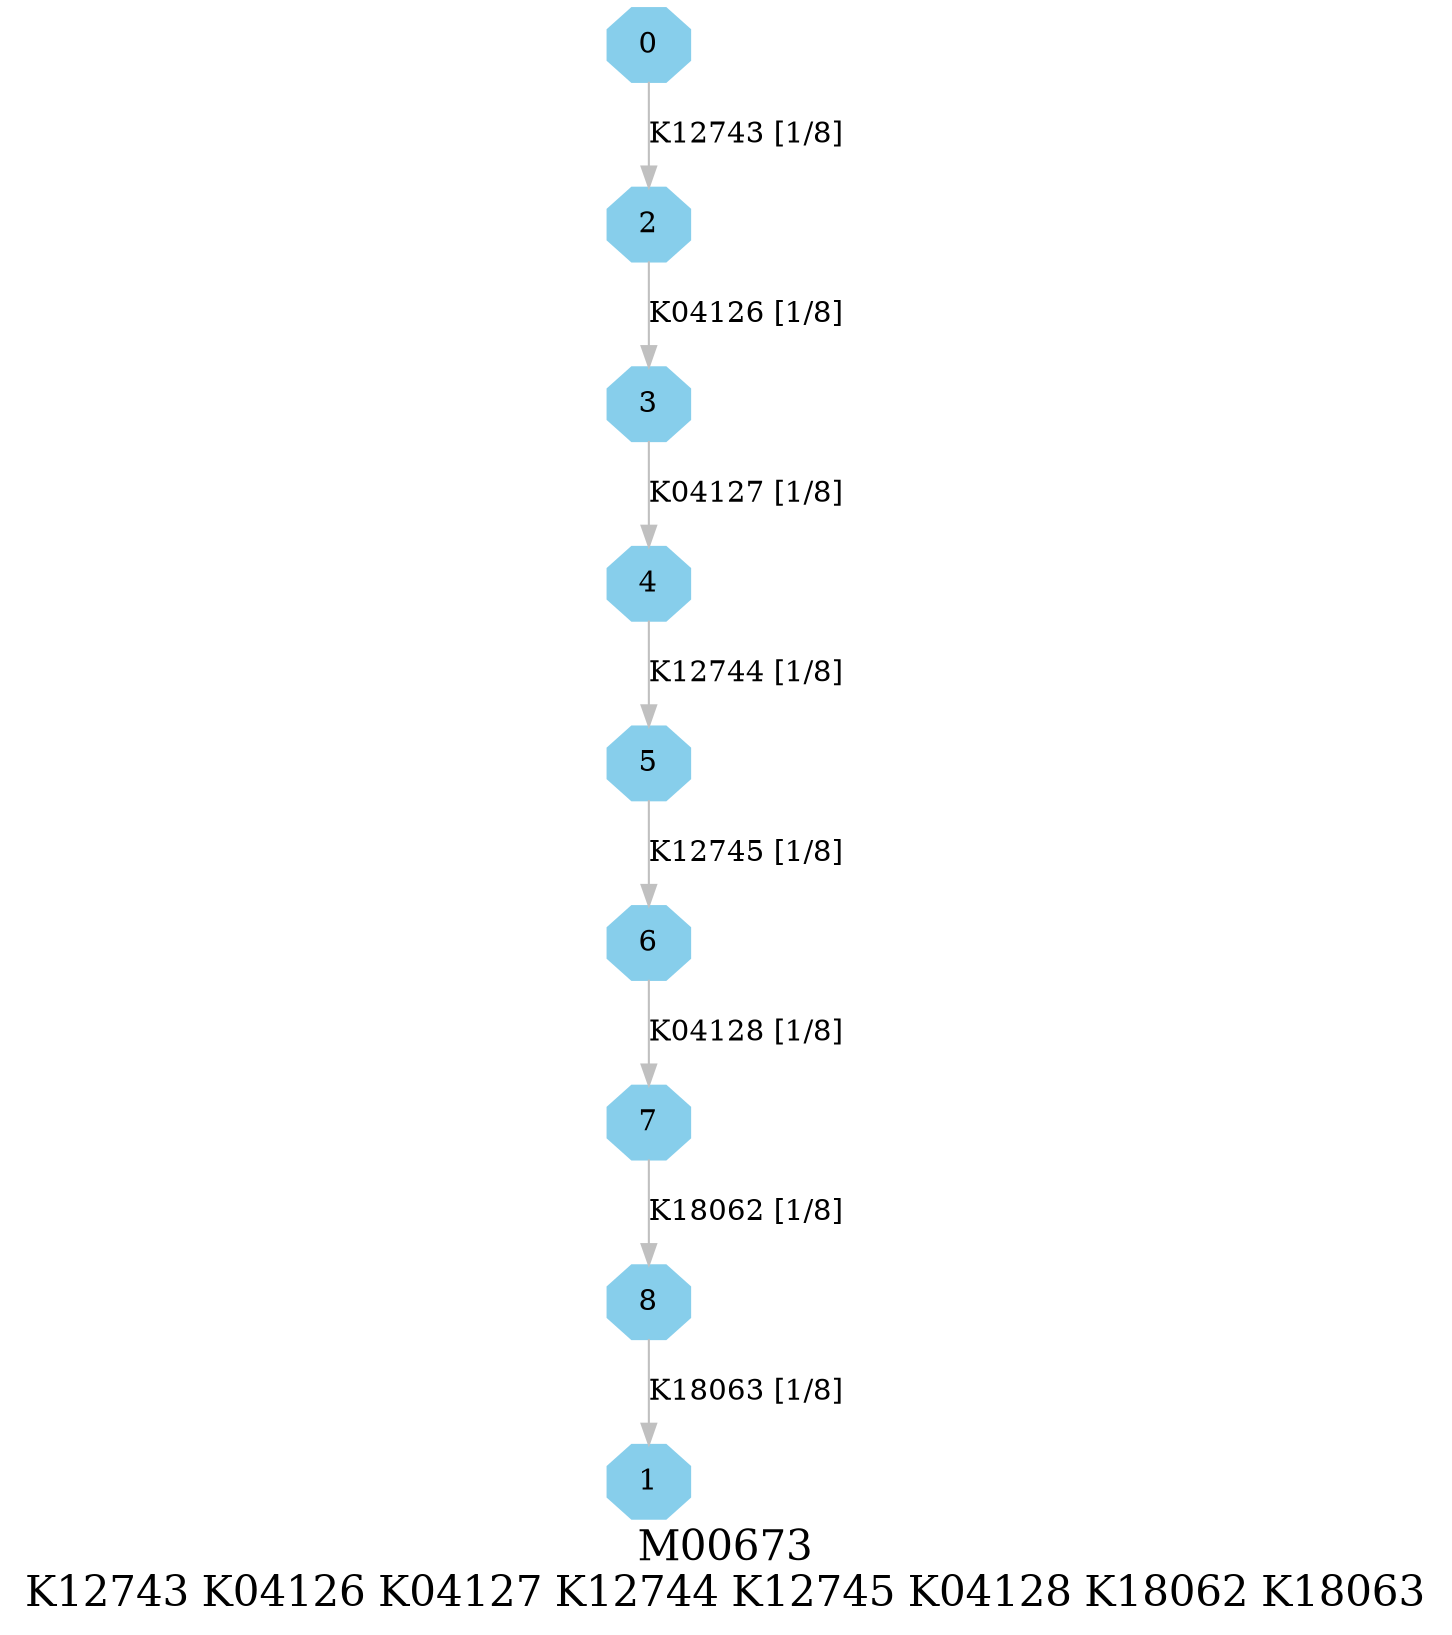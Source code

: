 digraph G {
graph [label="M00673
K12743 K04126 K04127 K12744 K12745 K04128 K18062 K18063",fontsize=20];
node [shape=box,style=filled];
edge [len=3,color=grey];
{node [width=.3,height=.3,shape=octagon,style=filled,color=skyblue] 0 1 2 3 4 5 6 7 8 }
0 -> 2 [label="K12743 [1/8]"];
2 -> 3 [label="K04126 [1/8]"];
3 -> 4 [label="K04127 [1/8]"];
4 -> 5 [label="K12744 [1/8]"];
5 -> 6 [label="K12745 [1/8]"];
6 -> 7 [label="K04128 [1/8]"];
7 -> 8 [label="K18062 [1/8]"];
8 -> 1 [label="K18063 [1/8]"];
}